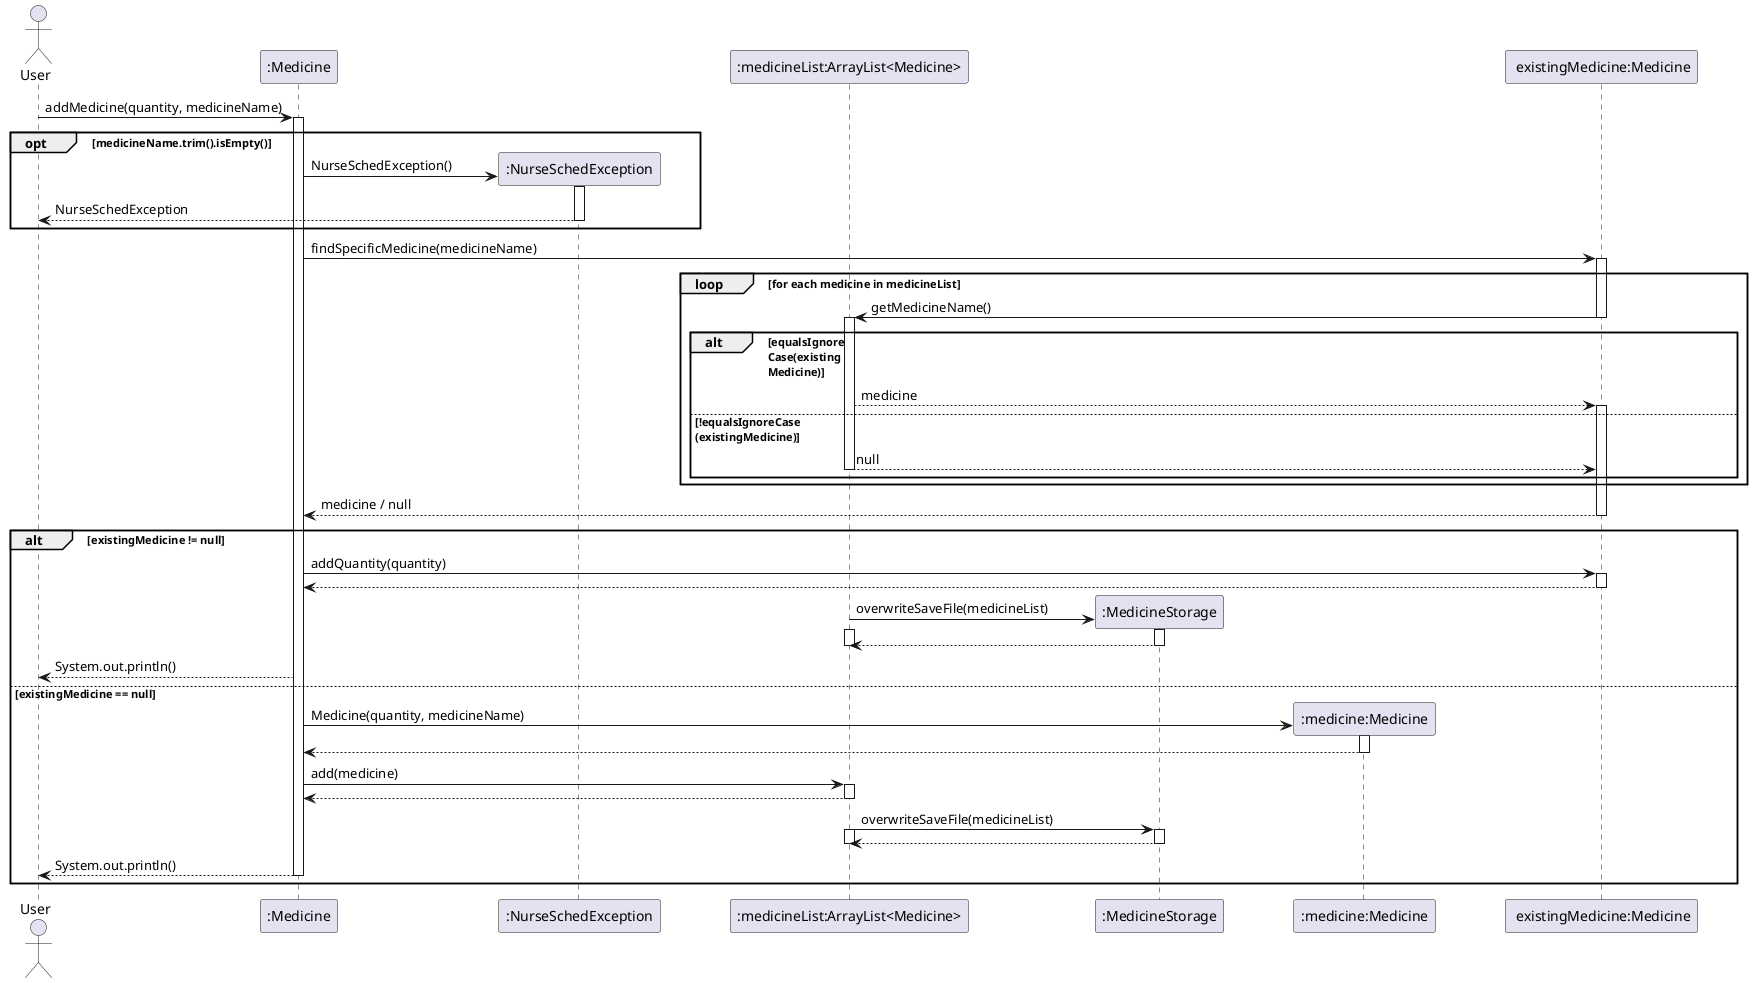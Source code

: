 @startuml
'https://plantuml.com/sequence-diagram
skinparam ParticipantPadding 30

Actor User
participant ":Medicine" as Medicine
participant ":NurseSchedException" as NurseSchedException
participant ":medicineList:ArrayList<Medicine>" as medicineList
participant ":MedicineStorage" as medicineStorage
participant ":medicine:Medicine" as medicine
participant " existingMedicine:Medicine" as existingMedicine


User -> Medicine: addMedicine(quantity, medicineName)
activate Medicine
'if medicine name empty
opt medicineName.trim().isEmpty()
create NurseSchedException
Medicine -> NurseSchedException : NurseSchedException()
activate NurseSchedException

NurseSchedException --> User : NurseSchedException
    deactivate NurseSchedException
end

'find if there is an existing medicine
'findSpecifiedMedicine will return medicine
Medicine -> existingMedicine : findSpecificMedicine(medicineName)
activate existingMedicine
loop for each medicine in medicineList
existingMedicine -> medicineList : getMedicineName()
deactivate existingMedicine
activate medicineList
alt equalsIgnore\nCase(existing\nMedicine)

medicineList --> existingMedicine: medicine
activate existingMedicine

else !equalsIgnoreCase\n(existingMedicine)
medicineList --> existingMedicine: null
deactivate medicineList
end
activate existingMedicine

end

existingMedicine --> Medicine : medicine / null
deactivate existingMedicine

'if statement: when existing medicine exists
alt existingMedicine != null
Medicine -> existingMedicine : addQuantity(quantity)
activate existingMedicine
existingMedicine --> Medicine
deactivate existingMedicine

create medicineStorage
medicineList ->medicineStorage : overwriteSaveFile(medicineList)
activate medicineList
activate medicineStorage
medicineStorage --> medicineList
'dk if need or not
deactivate medicineStorage
deactivate medicineList
Medicine -->User : System.out.println()

'else statement
else existingMedicine == null
create medicine
Medicine -> medicine : Medicine(quantity, medicineName)
activate medicine
medicine --> Medicine
deactivate medicine

Medicine -> medicineList : add(medicine)
activate medicineList
medicineList --> Medicine
deactivate medicineList

medicineList -> medicineStorage : overwriteSaveFile(medicineList)
activate medicineList
activate medicineStorage
medicineStorage --> medicineList
deactivate medicineStorage
deactivate medicineList

Medicine -->User : System.out.println()
'dk if need or not
deactivate Medicine
end

@enduml